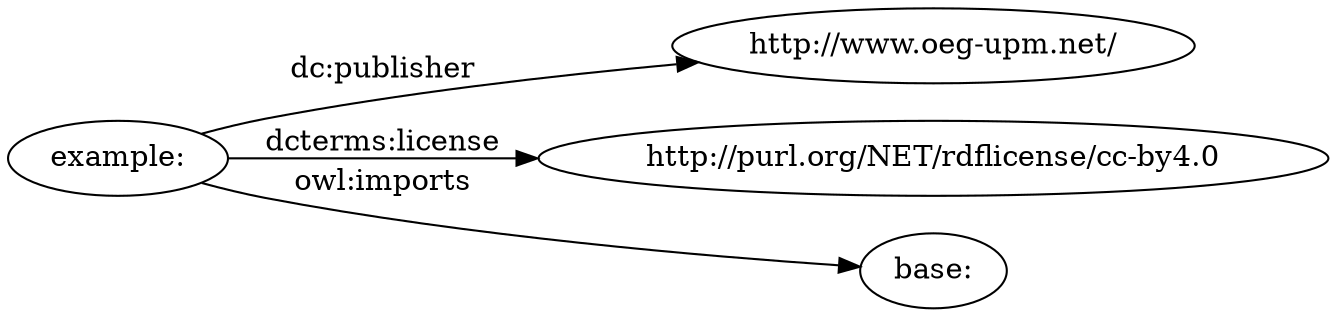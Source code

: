 digraph ar2dtool_diagram { 
rankdir=LR;
size="1501"
	"example:" -> "http://www.oeg-upm.net/" [ label = "dc:publisher" ];
	"example:" -> "http://purl.org/NET/rdflicense/cc-by4.0" [ label = "dcterms:license" ];
	"example:" -> "base:" [ label = "owl:imports" ];

}
